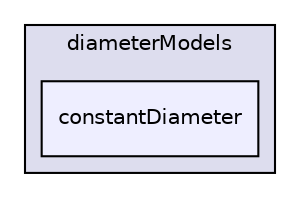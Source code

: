 digraph "applications/solvers/multiphase/twoPhaseEulerFoam/twoPhaseSystem/diameterModels/constantDiameter" {
  bgcolor=transparent;
  compound=true
  node [ fontsize="10", fontname="Helvetica"];
  edge [ labelfontsize="10", labelfontname="Helvetica"];
  subgraph clusterdir_1b4e163c8b0104bdcce8d831ee7dc741 {
    graph [ bgcolor="#ddddee", pencolor="black", label="diameterModels" fontname="Helvetica", fontsize="10", URL="dir_1b4e163c8b0104bdcce8d831ee7dc741.html"]
  dir_3883bac504c22ea54aa982d2ff7044c9 [shape=box, label="constantDiameter", style="filled", fillcolor="#eeeeff", pencolor="black", URL="dir_3883bac504c22ea54aa982d2ff7044c9.html"];
  }
}
